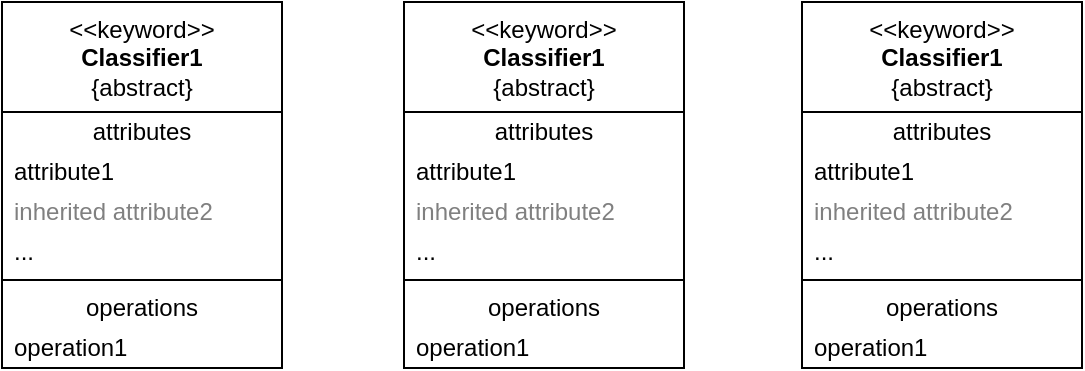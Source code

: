 <mxfile version="24.7.8">
  <diagram id="op2RvhlZ_pXeCVfNmRPd" name="Page-1">
    <mxGraphModel dx="1114" dy="875" grid="1" gridSize="10" guides="1" tooltips="1" connect="1" arrows="1" fold="1" page="1" pageScale="1" pageWidth="850" pageHeight="1100" math="0" shadow="0">
      <root>
        <mxCell id="0" />
        <mxCell id="1" parent="0" />
        <mxCell id="j0555hD90mf3T3mP1PdD-1" value="&amp;lt;&amp;lt;keyword&amp;gt;&amp;gt;&lt;br&gt;&lt;b&gt;Classifier1&lt;/b&gt;&lt;br&gt;{abstract}" style="swimlane;fontStyle=0;align=center;verticalAlign=top;childLayout=stackLayout;horizontal=1;startSize=55;horizontalStack=0;resizeParent=1;resizeParentMax=0;resizeLast=0;collapsible=0;marginBottom=0;html=1;whiteSpace=wrap;" vertex="1" parent="1">
          <mxGeometry x="120" y="480" width="140" height="183" as="geometry" />
        </mxCell>
        <mxCell id="j0555hD90mf3T3mP1PdD-2" value="attributes" style="text;html=1;strokeColor=none;fillColor=none;align=center;verticalAlign=middle;spacingLeft=4;spacingRight=4;overflow=hidden;rotatable=0;points=[[0,0.5],[1,0.5]];portConstraint=eastwest;whiteSpace=wrap;" vertex="1" parent="j0555hD90mf3T3mP1PdD-1">
          <mxGeometry y="55" width="140" height="20" as="geometry" />
        </mxCell>
        <mxCell id="j0555hD90mf3T3mP1PdD-3" value="attribute1" style="text;html=1;strokeColor=none;fillColor=none;align=left;verticalAlign=middle;spacingLeft=4;spacingRight=4;overflow=hidden;rotatable=0;points=[[0,0.5],[1,0.5]];portConstraint=eastwest;whiteSpace=wrap;" vertex="1" parent="j0555hD90mf3T3mP1PdD-1">
          <mxGeometry y="75" width="140" height="20" as="geometry" />
        </mxCell>
        <mxCell id="j0555hD90mf3T3mP1PdD-4" value="inherited attribute2" style="text;html=1;strokeColor=none;fillColor=none;align=left;verticalAlign=middle;spacingLeft=4;spacingRight=4;overflow=hidden;rotatable=0;points=[[0,0.5],[1,0.5]];portConstraint=eastwest;fontColor=#808080;whiteSpace=wrap;" vertex="1" parent="j0555hD90mf3T3mP1PdD-1">
          <mxGeometry y="95" width="140" height="20" as="geometry" />
        </mxCell>
        <mxCell id="j0555hD90mf3T3mP1PdD-5" value="..." style="text;html=1;strokeColor=none;fillColor=none;align=left;verticalAlign=middle;spacingLeft=4;spacingRight=4;overflow=hidden;rotatable=0;points=[[0,0.5],[1,0.5]];portConstraint=eastwest;whiteSpace=wrap;" vertex="1" parent="j0555hD90mf3T3mP1PdD-1">
          <mxGeometry y="115" width="140" height="20" as="geometry" />
        </mxCell>
        <mxCell id="j0555hD90mf3T3mP1PdD-6" value="" style="line;strokeWidth=1;fillColor=none;align=left;verticalAlign=middle;spacingTop=-1;spacingLeft=3;spacingRight=3;rotatable=0;labelPosition=right;points=[];portConstraint=eastwest;" vertex="1" parent="j0555hD90mf3T3mP1PdD-1">
          <mxGeometry y="135" width="140" height="8" as="geometry" />
        </mxCell>
        <mxCell id="j0555hD90mf3T3mP1PdD-7" value="operations" style="text;html=1;strokeColor=none;fillColor=none;align=center;verticalAlign=middle;spacingLeft=4;spacingRight=4;overflow=hidden;rotatable=0;points=[[0,0.5],[1,0.5]];portConstraint=eastwest;whiteSpace=wrap;" vertex="1" parent="j0555hD90mf3T3mP1PdD-1">
          <mxGeometry y="143" width="140" height="20" as="geometry" />
        </mxCell>
        <mxCell id="j0555hD90mf3T3mP1PdD-8" value="operation1" style="text;html=1;strokeColor=none;fillColor=none;align=left;verticalAlign=middle;spacingLeft=4;spacingRight=4;overflow=hidden;rotatable=0;points=[[0,0.5],[1,0.5]];portConstraint=eastwest;whiteSpace=wrap;" vertex="1" parent="j0555hD90mf3T3mP1PdD-1">
          <mxGeometry y="163" width="140" height="20" as="geometry" />
        </mxCell>
        <mxCell id="j0555hD90mf3T3mP1PdD-9" value="&amp;lt;&amp;lt;keyword&amp;gt;&amp;gt;&lt;br&gt;&lt;b&gt;Classifier1&lt;/b&gt;&lt;br&gt;{abstract}" style="swimlane;fontStyle=0;align=center;verticalAlign=top;childLayout=stackLayout;horizontal=1;startSize=55;horizontalStack=0;resizeParent=1;resizeParentMax=0;resizeLast=0;collapsible=0;marginBottom=0;html=1;whiteSpace=wrap;" vertex="1" parent="1">
          <mxGeometry x="321" y="480" width="140" height="183" as="geometry" />
        </mxCell>
        <mxCell id="j0555hD90mf3T3mP1PdD-10" value="attributes" style="text;html=1;strokeColor=none;fillColor=none;align=center;verticalAlign=middle;spacingLeft=4;spacingRight=4;overflow=hidden;rotatable=0;points=[[0,0.5],[1,0.5]];portConstraint=eastwest;whiteSpace=wrap;" vertex="1" parent="j0555hD90mf3T3mP1PdD-9">
          <mxGeometry y="55" width="140" height="20" as="geometry" />
        </mxCell>
        <mxCell id="j0555hD90mf3T3mP1PdD-11" value="attribute1" style="text;html=1;strokeColor=none;fillColor=none;align=left;verticalAlign=middle;spacingLeft=4;spacingRight=4;overflow=hidden;rotatable=0;points=[[0,0.5],[1,0.5]];portConstraint=eastwest;whiteSpace=wrap;" vertex="1" parent="j0555hD90mf3T3mP1PdD-9">
          <mxGeometry y="75" width="140" height="20" as="geometry" />
        </mxCell>
        <mxCell id="j0555hD90mf3T3mP1PdD-12" value="inherited attribute2" style="text;html=1;strokeColor=none;fillColor=none;align=left;verticalAlign=middle;spacingLeft=4;spacingRight=4;overflow=hidden;rotatable=0;points=[[0,0.5],[1,0.5]];portConstraint=eastwest;fontColor=#808080;whiteSpace=wrap;" vertex="1" parent="j0555hD90mf3T3mP1PdD-9">
          <mxGeometry y="95" width="140" height="20" as="geometry" />
        </mxCell>
        <mxCell id="j0555hD90mf3T3mP1PdD-13" value="..." style="text;html=1;strokeColor=none;fillColor=none;align=left;verticalAlign=middle;spacingLeft=4;spacingRight=4;overflow=hidden;rotatable=0;points=[[0,0.5],[1,0.5]];portConstraint=eastwest;whiteSpace=wrap;" vertex="1" parent="j0555hD90mf3T3mP1PdD-9">
          <mxGeometry y="115" width="140" height="20" as="geometry" />
        </mxCell>
        <mxCell id="j0555hD90mf3T3mP1PdD-14" value="" style="line;strokeWidth=1;fillColor=none;align=left;verticalAlign=middle;spacingTop=-1;spacingLeft=3;spacingRight=3;rotatable=0;labelPosition=right;points=[];portConstraint=eastwest;" vertex="1" parent="j0555hD90mf3T3mP1PdD-9">
          <mxGeometry y="135" width="140" height="8" as="geometry" />
        </mxCell>
        <mxCell id="j0555hD90mf3T3mP1PdD-15" value="operations" style="text;html=1;strokeColor=none;fillColor=none;align=center;verticalAlign=middle;spacingLeft=4;spacingRight=4;overflow=hidden;rotatable=0;points=[[0,0.5],[1,0.5]];portConstraint=eastwest;whiteSpace=wrap;" vertex="1" parent="j0555hD90mf3T3mP1PdD-9">
          <mxGeometry y="143" width="140" height="20" as="geometry" />
        </mxCell>
        <mxCell id="j0555hD90mf3T3mP1PdD-16" value="operation1" style="text;html=1;strokeColor=none;fillColor=none;align=left;verticalAlign=middle;spacingLeft=4;spacingRight=4;overflow=hidden;rotatable=0;points=[[0,0.5],[1,0.5]];portConstraint=eastwest;whiteSpace=wrap;" vertex="1" parent="j0555hD90mf3T3mP1PdD-9">
          <mxGeometry y="163" width="140" height="20" as="geometry" />
        </mxCell>
        <mxCell id="j0555hD90mf3T3mP1PdD-17" value="&amp;lt;&amp;lt;keyword&amp;gt;&amp;gt;&lt;br&gt;&lt;b&gt;Classifier1&lt;/b&gt;&lt;br&gt;{abstract}" style="swimlane;fontStyle=0;align=center;verticalAlign=top;childLayout=stackLayout;horizontal=1;startSize=55;horizontalStack=0;resizeParent=1;resizeParentMax=0;resizeLast=0;collapsible=0;marginBottom=0;html=1;whiteSpace=wrap;" vertex="1" parent="1">
          <mxGeometry x="520" y="480" width="140" height="183" as="geometry" />
        </mxCell>
        <mxCell id="j0555hD90mf3T3mP1PdD-18" value="attributes" style="text;html=1;strokeColor=none;fillColor=none;align=center;verticalAlign=middle;spacingLeft=4;spacingRight=4;overflow=hidden;rotatable=0;points=[[0,0.5],[1,0.5]];portConstraint=eastwest;whiteSpace=wrap;" vertex="1" parent="j0555hD90mf3T3mP1PdD-17">
          <mxGeometry y="55" width="140" height="20" as="geometry" />
        </mxCell>
        <mxCell id="j0555hD90mf3T3mP1PdD-19" value="attribute1" style="text;html=1;strokeColor=none;fillColor=none;align=left;verticalAlign=middle;spacingLeft=4;spacingRight=4;overflow=hidden;rotatable=0;points=[[0,0.5],[1,0.5]];portConstraint=eastwest;whiteSpace=wrap;" vertex="1" parent="j0555hD90mf3T3mP1PdD-17">
          <mxGeometry y="75" width="140" height="20" as="geometry" />
        </mxCell>
        <mxCell id="j0555hD90mf3T3mP1PdD-20" value="inherited attribute2" style="text;html=1;strokeColor=none;fillColor=none;align=left;verticalAlign=middle;spacingLeft=4;spacingRight=4;overflow=hidden;rotatable=0;points=[[0,0.5],[1,0.5]];portConstraint=eastwest;fontColor=#808080;whiteSpace=wrap;" vertex="1" parent="j0555hD90mf3T3mP1PdD-17">
          <mxGeometry y="95" width="140" height="20" as="geometry" />
        </mxCell>
        <mxCell id="j0555hD90mf3T3mP1PdD-21" value="..." style="text;html=1;strokeColor=none;fillColor=none;align=left;verticalAlign=middle;spacingLeft=4;spacingRight=4;overflow=hidden;rotatable=0;points=[[0,0.5],[1,0.5]];portConstraint=eastwest;whiteSpace=wrap;" vertex="1" parent="j0555hD90mf3T3mP1PdD-17">
          <mxGeometry y="115" width="140" height="20" as="geometry" />
        </mxCell>
        <mxCell id="j0555hD90mf3T3mP1PdD-22" value="" style="line;strokeWidth=1;fillColor=none;align=left;verticalAlign=middle;spacingTop=-1;spacingLeft=3;spacingRight=3;rotatable=0;labelPosition=right;points=[];portConstraint=eastwest;" vertex="1" parent="j0555hD90mf3T3mP1PdD-17">
          <mxGeometry y="135" width="140" height="8" as="geometry" />
        </mxCell>
        <mxCell id="j0555hD90mf3T3mP1PdD-23" value="operations" style="text;html=1;strokeColor=none;fillColor=none;align=center;verticalAlign=middle;spacingLeft=4;spacingRight=4;overflow=hidden;rotatable=0;points=[[0,0.5],[1,0.5]];portConstraint=eastwest;whiteSpace=wrap;" vertex="1" parent="j0555hD90mf3T3mP1PdD-17">
          <mxGeometry y="143" width="140" height="20" as="geometry" />
        </mxCell>
        <mxCell id="j0555hD90mf3T3mP1PdD-24" value="operation1" style="text;html=1;strokeColor=none;fillColor=none;align=left;verticalAlign=middle;spacingLeft=4;spacingRight=4;overflow=hidden;rotatable=0;points=[[0,0.5],[1,0.5]];portConstraint=eastwest;whiteSpace=wrap;" vertex="1" parent="j0555hD90mf3T3mP1PdD-17">
          <mxGeometry y="163" width="140" height="20" as="geometry" />
        </mxCell>
      </root>
    </mxGraphModel>
  </diagram>
</mxfile>

